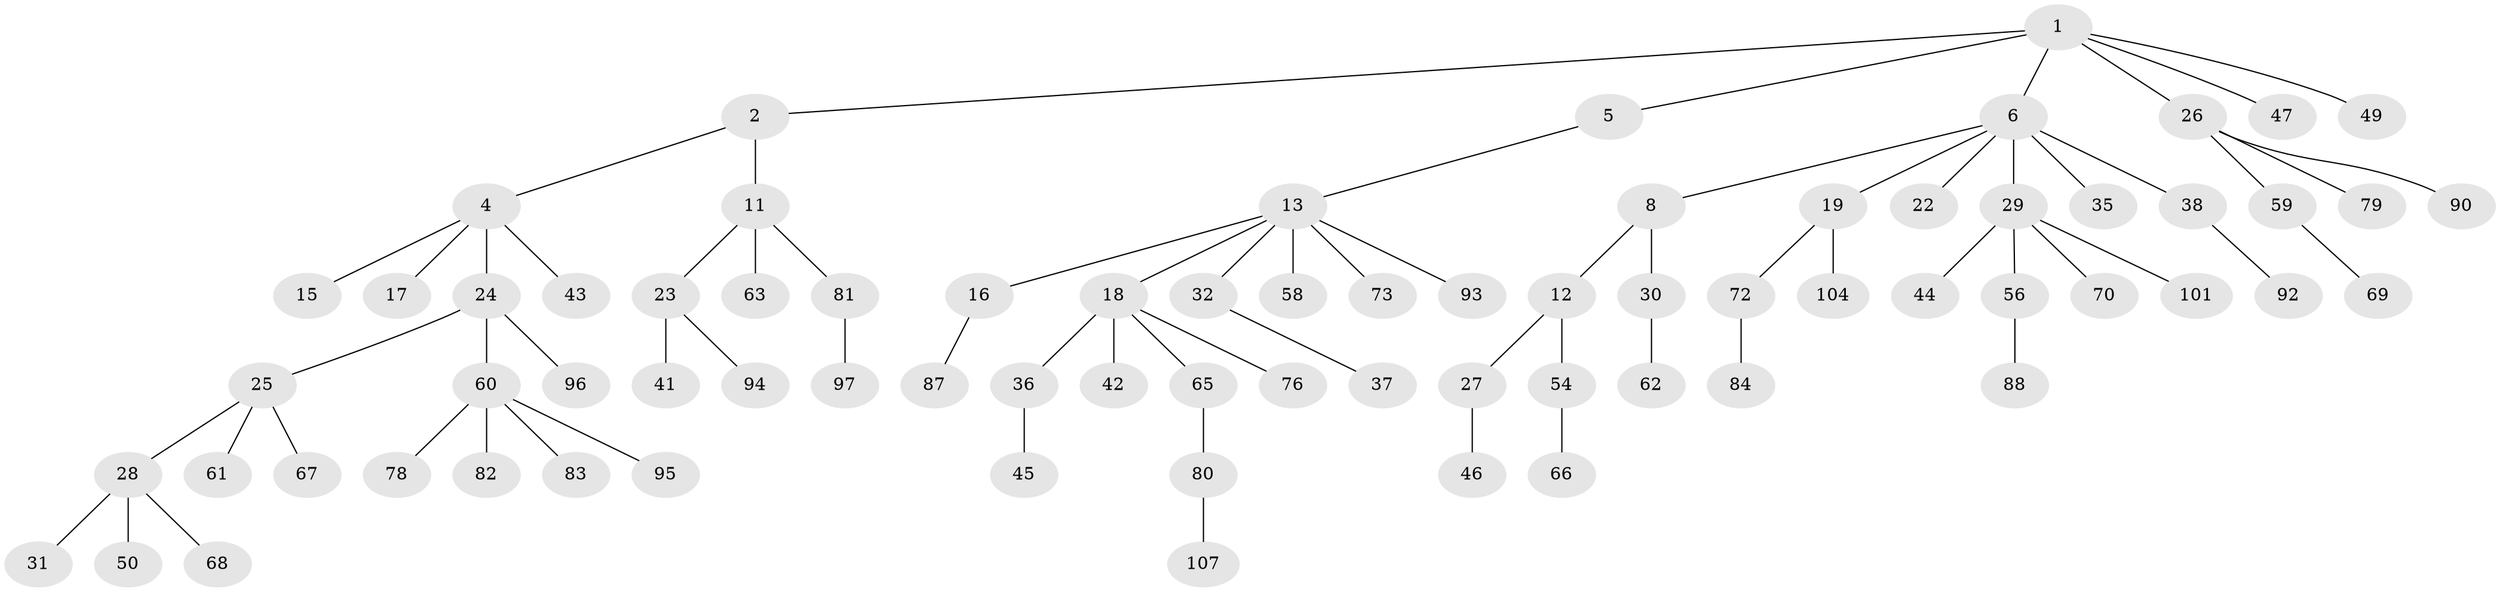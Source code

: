 // Generated by graph-tools (version 1.1) at 2025/24/03/03/25 07:24:04]
// undirected, 74 vertices, 73 edges
graph export_dot {
graph [start="1"]
  node [color=gray90,style=filled];
  1 [super="+3"];
  2 [super="+64"];
  4 [super="+10"];
  5;
  6 [super="+7"];
  8 [super="+9"];
  11 [super="+21"];
  12 [super="+48"];
  13 [super="+14"];
  15;
  16 [super="+52"];
  17 [super="+51"];
  18 [super="+39"];
  19 [super="+20"];
  22;
  23 [super="+57"];
  24;
  25 [super="+55"];
  26 [super="+34"];
  27 [super="+75"];
  28 [super="+33"];
  29 [super="+53"];
  30 [super="+40"];
  31;
  32;
  35;
  36;
  37 [super="+89"];
  38 [super="+74"];
  41;
  42;
  43;
  44;
  45 [super="+98"];
  46;
  47 [super="+108"];
  49;
  50 [super="+99"];
  54 [super="+86"];
  56 [super="+102"];
  58;
  59;
  60 [super="+71"];
  61 [super="+100"];
  62;
  63;
  65 [super="+77"];
  66;
  67;
  68;
  69 [super="+105"];
  70;
  72;
  73 [super="+85"];
  76;
  78;
  79;
  80 [super="+91"];
  81 [super="+106"];
  82;
  83;
  84;
  87 [super="+103"];
  88;
  90;
  92;
  93;
  94;
  95;
  96;
  97;
  101;
  104;
  107;
  1 -- 2;
  1 -- 5;
  1 -- 6;
  1 -- 49;
  1 -- 26;
  1 -- 47;
  2 -- 4;
  2 -- 11;
  4 -- 15;
  4 -- 17;
  4 -- 43;
  4 -- 24;
  5 -- 13;
  6 -- 22;
  6 -- 29;
  6 -- 35;
  6 -- 38;
  6 -- 8;
  6 -- 19;
  8 -- 12;
  8 -- 30;
  11 -- 23;
  11 -- 81;
  11 -- 63;
  12 -- 27;
  12 -- 54;
  13 -- 16;
  13 -- 58;
  13 -- 73;
  13 -- 32;
  13 -- 18;
  13 -- 93;
  16 -- 87;
  18 -- 36;
  18 -- 42;
  18 -- 65;
  18 -- 76;
  19 -- 72;
  19 -- 104;
  23 -- 41;
  23 -- 94;
  24 -- 25;
  24 -- 60;
  24 -- 96;
  25 -- 28;
  25 -- 67;
  25 -- 61;
  26 -- 79;
  26 -- 59;
  26 -- 90;
  27 -- 46;
  28 -- 31;
  28 -- 50;
  28 -- 68;
  29 -- 44;
  29 -- 56;
  29 -- 101;
  29 -- 70;
  30 -- 62;
  32 -- 37;
  36 -- 45;
  38 -- 92;
  54 -- 66;
  56 -- 88;
  59 -- 69;
  60 -- 78;
  60 -- 82;
  60 -- 83;
  60 -- 95;
  65 -- 80;
  72 -- 84;
  80 -- 107;
  81 -- 97;
}

